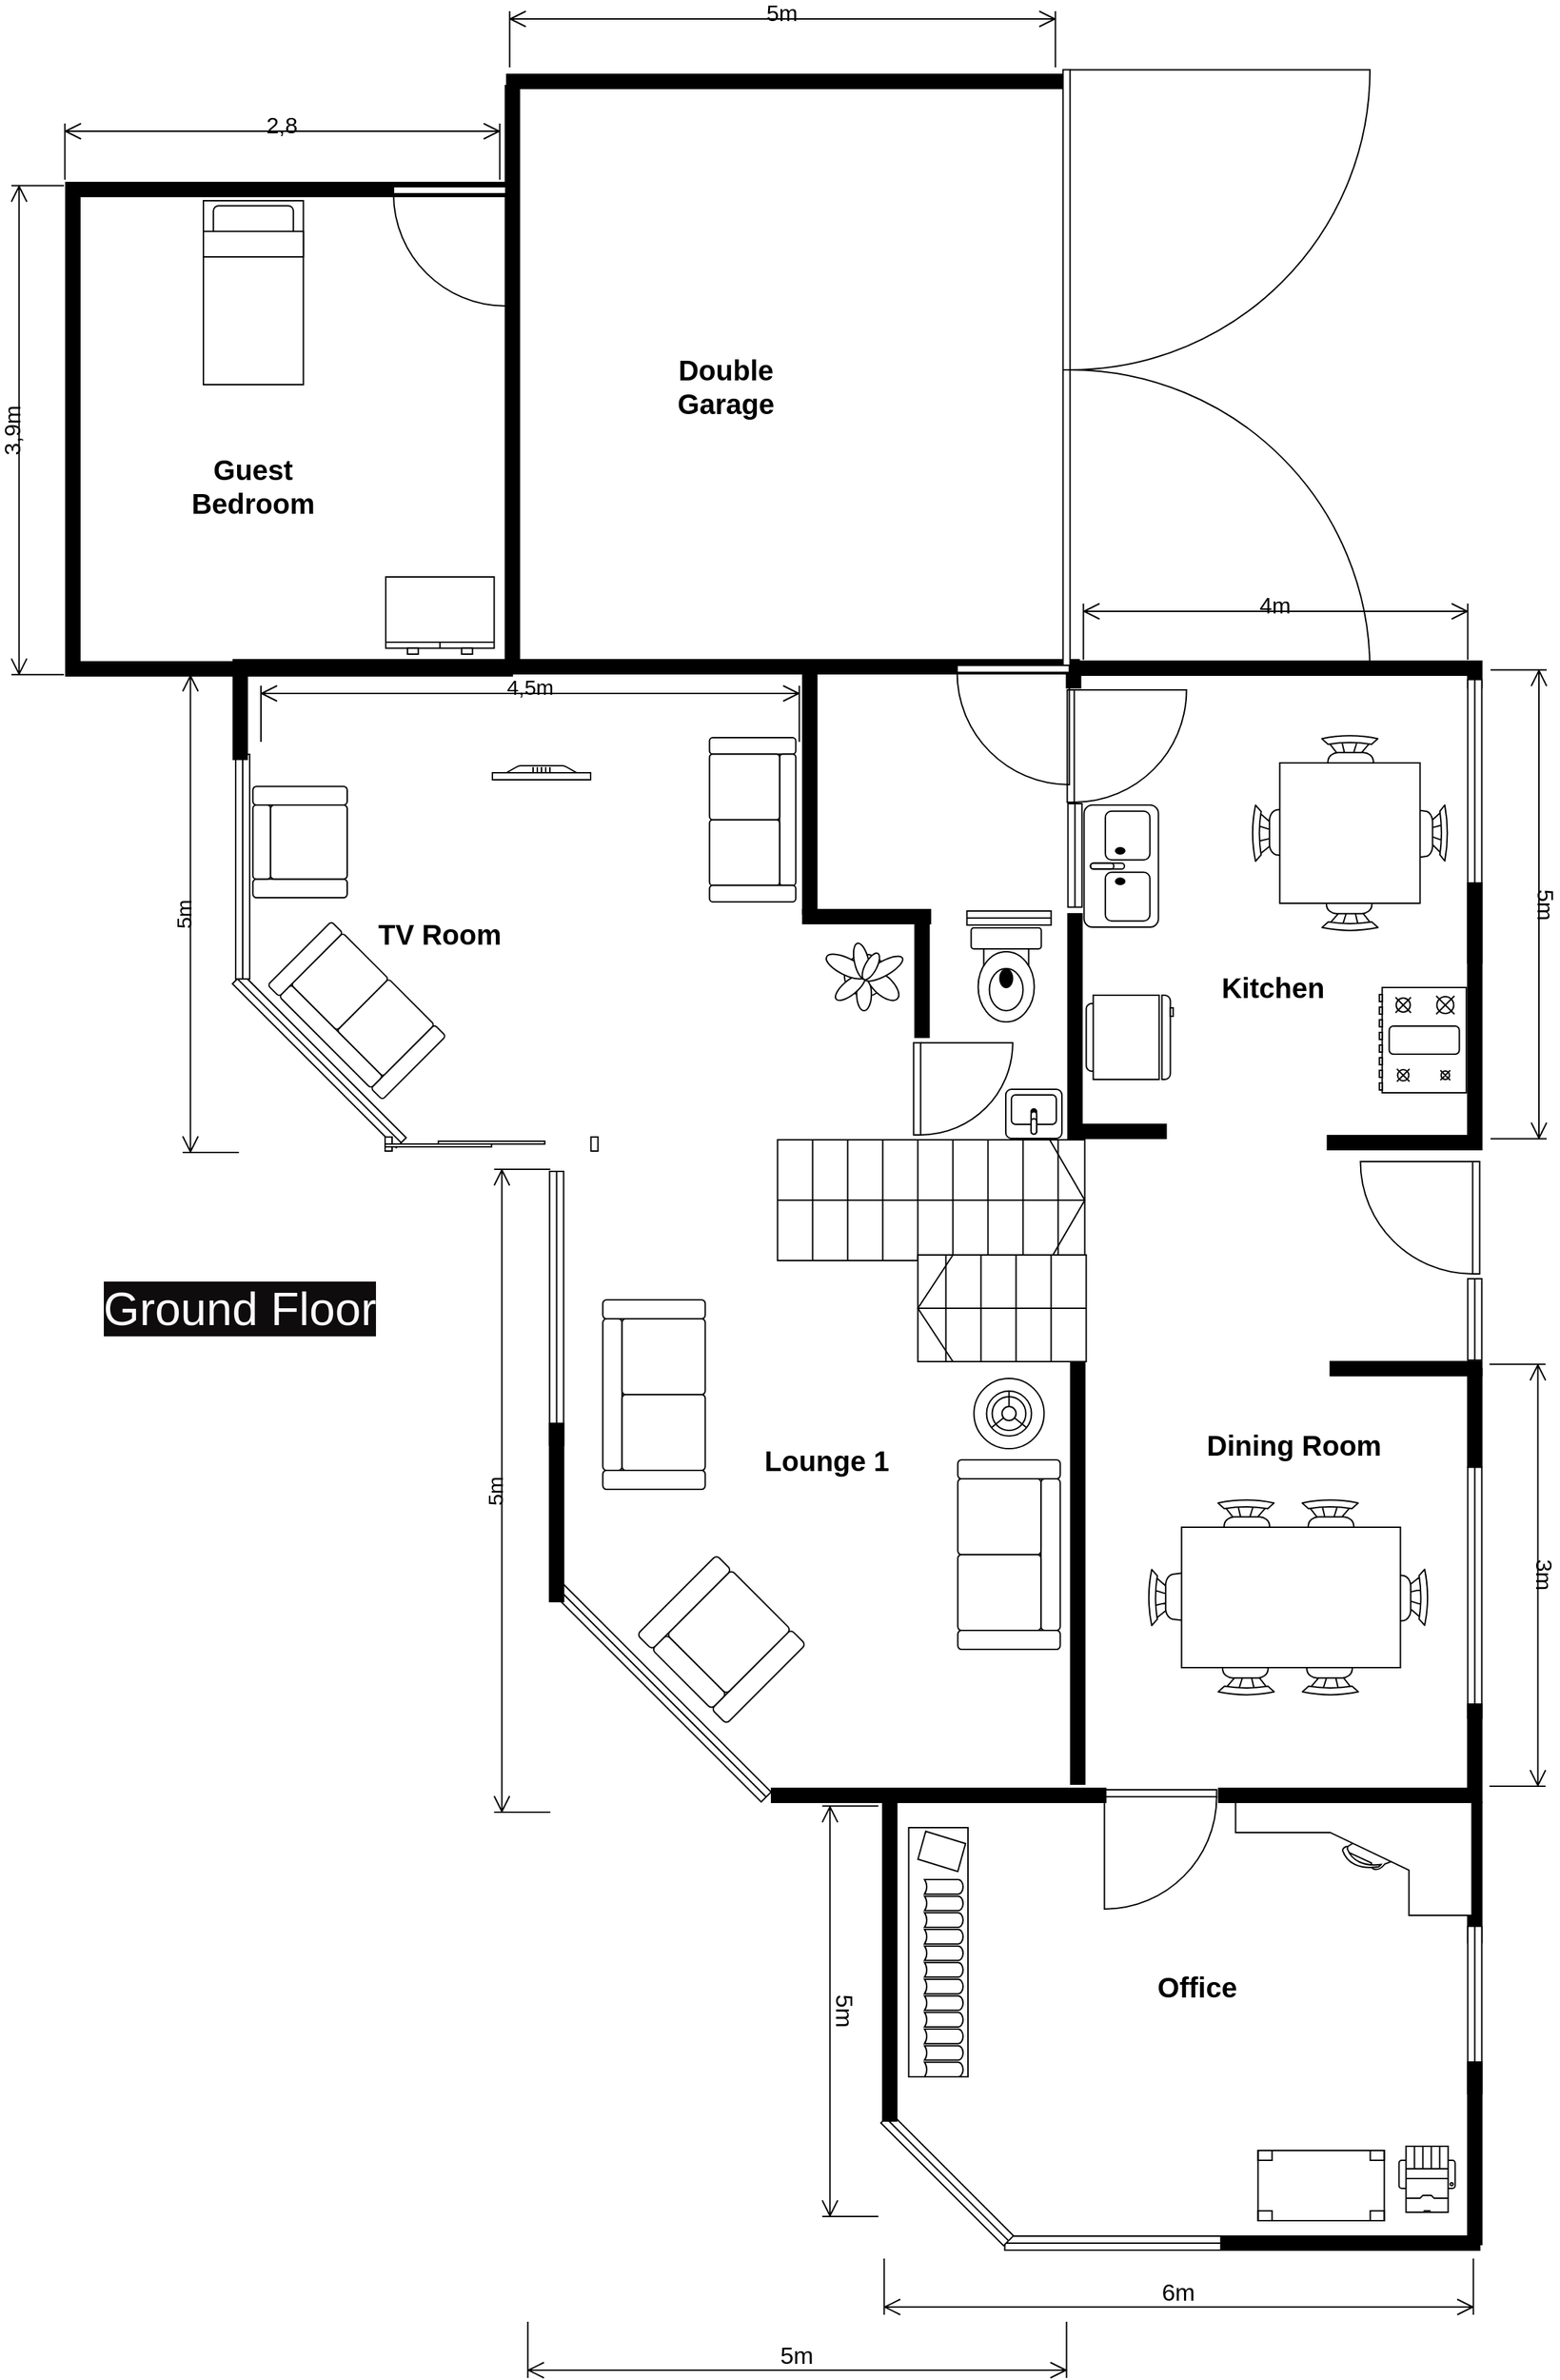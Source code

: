 <mxfile version="22.1.4" type="github" pages="2">
  <diagram id="TfJ3RopJOZgkZML33jeT" name="Ground floor">
    <mxGraphModel dx="3200" dy="3020" grid="1" gridSize="10" guides="1" tooltips="1" connect="1" arrows="1" fold="1" page="1" pageScale="1" pageWidth="850" pageHeight="1100" math="0" shadow="0">
      <root>
        <mxCell id="0" />
        <mxCell id="1" parent="0" />
        <mxCell id="dLeaGxL-0M-yPJVCzWEh-1" value="" style="verticalLabelPosition=bottom;html=1;verticalAlign=top;align=center;shape=mxgraph.floorplan.wallU;fillColor=strokeColor;" parent="1" vertex="1">
          <mxGeometry x="-774.75" y="-1580" width="296" height="19" as="geometry" />
        </mxCell>
        <mxCell id="dLeaGxL-0M-yPJVCzWEh-2" value="" style="verticalLabelPosition=bottom;html=1;verticalAlign=top;align=center;shape=mxgraph.floorplan.window;rotation=90;" parent="1" vertex="1">
          <mxGeometry x="-584.69" y="-1470.93" width="201.88" height="10" as="geometry" />
        </mxCell>
        <mxCell id="dLeaGxL-0M-yPJVCzWEh-3" value="" style="verticalLabelPosition=bottom;html=1;verticalAlign=top;align=left;shape=mxgraph.floorplan.doorRight;aspect=fixed;rotation=-90;" parent="1" vertex="1">
          <mxGeometry x="-771.75" y="-1562" width="80" height="85" as="geometry" />
        </mxCell>
        <mxCell id="dLeaGxL-0M-yPJVCzWEh-4" value="" style="verticalLabelPosition=bottom;html=1;verticalAlign=top;align=center;shape=mxgraph.floorplan.wall;fillColor=strokeColor;direction=south;" parent="1" vertex="1">
          <mxGeometry x="-488.75" y="-1422" width="10" height="190" as="geometry" />
        </mxCell>
        <mxCell id="dLeaGxL-0M-yPJVCzWEh-6" value="" style="verticalLabelPosition=bottom;html=1;verticalAlign=top;align=center;shape=mxgraph.floorplan.window;rotation=90;" parent="1" vertex="1">
          <mxGeometry x="-805.62" y="-1446.62" width="73.75" height="10" as="geometry" />
        </mxCell>
        <mxCell id="dLeaGxL-0M-yPJVCzWEh-7" value="" style="verticalLabelPosition=bottom;html=1;verticalAlign=top;align=center;shape=mxgraph.floorplan.wall;fillColor=strokeColor;direction=south;" parent="1" vertex="1">
          <mxGeometry x="-773.74" y="-1400" width="10" height="168" as="geometry" />
        </mxCell>
        <mxCell id="dLeaGxL-0M-yPJVCzWEh-8" value="" style="verticalLabelPosition=bottom;html=1;verticalAlign=top;align=center;shape=mxgraph.floorplan.doorLeft;aspect=fixed;rotation=90;" parent="1" vertex="1">
          <mxGeometry x="-562.75" y="-1226" width="80" height="85" as="geometry" />
        </mxCell>
        <mxCell id="dLeaGxL-0M-yPJVCzWEh-9" value="" style="verticalLabelPosition=bottom;html=1;verticalAlign=top;align=center;shape=mxgraph.floorplan.wall;fillColor=strokeColor;direction=south;rotation=90;" parent="1" vertex="1">
          <mxGeometry x="-541.25" y="-1289.5" width="10" height="105" as="geometry" />
        </mxCell>
        <mxCell id="dLeaGxL-0M-yPJVCzWEh-10" value="" style="verticalLabelPosition=bottom;html=1;verticalAlign=top;align=center;shape=mxgraph.floorplan.wall;fillColor=strokeColor;direction=south;rotation=90;" parent="1" vertex="1">
          <mxGeometry x="-537.75" y="-1130" width="10" height="108" as="geometry" />
        </mxCell>
        <mxCell id="dLeaGxL-0M-yPJVCzWEh-11" value="" style="verticalLabelPosition=bottom;html=1;verticalAlign=top;align=center;shape=mxgraph.floorplan.window;rotation=90;" parent="1" vertex="1">
          <mxGeometry x="-512.73" y="-1116.05" width="57.97" height="10" as="geometry" />
        </mxCell>
        <mxCell id="dLeaGxL-0M-yPJVCzWEh-12" value="" style="verticalLabelPosition=bottom;html=1;verticalAlign=top;align=center;shape=mxgraph.floorplan.window;rotation=90;" parent="1" vertex="1">
          <mxGeometry x="-573.12" y="-921.37" width="178.75" height="10" as="geometry" />
        </mxCell>
        <mxCell id="dLeaGxL-0M-yPJVCzWEh-13" value="" style="verticalLabelPosition=bottom;html=1;verticalAlign=top;align=center;shape=mxgraph.floorplan.wall;fillColor=strokeColor;direction=south;" parent="1" vertex="1">
          <mxGeometry x="-488.75" y="-1076" width="10" height="70" as="geometry" />
        </mxCell>
        <mxCell id="dLeaGxL-0M-yPJVCzWEh-14" value="" style="verticalLabelPosition=bottom;html=1;verticalAlign=top;align=center;shape=mxgraph.floorplan.wall;fillColor=strokeColor;direction=south;rotation=90;" parent="1" vertex="1">
          <mxGeometry x="-578.25" y="-865" width="10" height="186" as="geometry" />
        </mxCell>
        <mxCell id="dLeaGxL-0M-yPJVCzWEh-15" value="" style="verticalLabelPosition=bottom;html=1;verticalAlign=top;align=center;shape=mxgraph.floorplan.wall;fillColor=strokeColor;direction=south;" parent="1" vertex="1">
          <mxGeometry x="-488.75" y="-837" width="10" height="70" as="geometry" />
        </mxCell>
        <mxCell id="dLeaGxL-0M-yPJVCzWEh-18" value="" style="verticalLabelPosition=bottom;html=1;verticalAlign=top;align=center;shape=mxgraph.floorplan.stairs;" parent="1" vertex="1">
          <mxGeometry x="-980.75" y="-1239" width="219" height="86" as="geometry" />
        </mxCell>
        <mxCell id="dLeaGxL-0M-yPJVCzWEh-19" value="" style="verticalLabelPosition=bottom;html=1;verticalAlign=top;align=center;shape=mxgraph.floorplan.stairs;rotation=-180;" parent="1" vertex="1">
          <mxGeometry x="-880.72" y="-1157" width="119.98" height="76" as="geometry" />
        </mxCell>
        <mxCell id="dLeaGxL-0M-yPJVCzWEh-22" value="" style="verticalLabelPosition=bottom;html=1;verticalAlign=top;align=center;shape=mxgraph.floorplan.doorLeft;aspect=fixed;" parent="1" vertex="1">
          <mxGeometry x="-747.74" y="-776" width="80" height="85" as="geometry" />
        </mxCell>
        <mxCell id="dLeaGxL-0M-yPJVCzWEh-23" value="" style="verticalLabelPosition=bottom;html=1;verticalAlign=top;align=center;shape=mxgraph.floorplan.wall;fillColor=strokeColor;direction=south;" parent="1" vertex="1">
          <mxGeometry x="-488.75" y="-767" width="10" height="100" as="geometry" />
        </mxCell>
        <mxCell id="dLeaGxL-0M-yPJVCzWEh-24" value="" style="verticalLabelPosition=bottom;html=1;verticalAlign=top;align=center;shape=mxgraph.floorplan.window;rotation=90;" parent="1" vertex="1">
          <mxGeometry x="-543.43" y="-624.06" width="119.37" height="10" as="geometry" />
        </mxCell>
        <mxCell id="dLeaGxL-0M-yPJVCzWEh-25" value="" style="verticalLabelPosition=bottom;html=1;verticalAlign=top;align=center;shape=mxgraph.floorplan.wall;fillColor=strokeColor;direction=south;" parent="1" vertex="1">
          <mxGeometry x="-488.74" y="-582" width="10" height="130" as="geometry" />
        </mxCell>
        <mxCell id="dLeaGxL-0M-yPJVCzWEh-26" value="" style="verticalLabelPosition=bottom;html=1;verticalAlign=top;align=center;shape=mxgraph.floorplan.wall;fillColor=strokeColor;direction=south;rotation=90;" parent="1" vertex="1">
          <mxGeometry x="-578.25" y="-546" width="10" height="186" as="geometry" />
        </mxCell>
        <mxCell id="dLeaGxL-0M-yPJVCzWEh-27" value="" style="verticalLabelPosition=bottom;html=1;verticalAlign=top;align=center;shape=mxgraph.floorplan.window;" parent="1" vertex="1">
          <mxGeometry x="-818.75" y="-458" width="154" height="10" as="geometry" />
        </mxCell>
        <mxCell id="dLeaGxL-0M-yPJVCzWEh-28" value="" style="verticalLabelPosition=bottom;html=1;verticalAlign=top;align=center;shape=mxgraph.floorplan.window;rotation=45;" parent="1" vertex="1">
          <mxGeometry x="-921.66" y="-503.43" width="123.7" height="10" as="geometry" />
        </mxCell>
        <mxCell id="dLeaGxL-0M-yPJVCzWEh-29" value="" style="verticalLabelPosition=bottom;html=1;verticalAlign=top;align=center;shape=mxgraph.floorplan.wall;fillColor=strokeColor;direction=south;rotation=90;" parent="1" vertex="1">
          <mxGeometry x="-870.9" y="-891.11" width="10" height="238.22" as="geometry" />
        </mxCell>
        <mxCell id="dLeaGxL-0M-yPJVCzWEh-30" value="" style="verticalLabelPosition=bottom;html=1;verticalAlign=top;align=center;shape=mxgraph.floorplan.wall;fillColor=strokeColor;direction=south;" parent="1" vertex="1">
          <mxGeometry x="-905.75" y="-776" width="10" height="236" as="geometry" />
        </mxCell>
        <mxCell id="dLeaGxL-0M-yPJVCzWEh-31" value="" style="verticalLabelPosition=bottom;html=1;verticalAlign=top;align=center;shape=mxgraph.floorplan.refrigerator;rotation=-90;" parent="1" vertex="1">
          <mxGeometry x="-759.75" y="-1343" width="60" height="62" as="geometry" />
        </mxCell>
        <mxCell id="dLeaGxL-0M-yPJVCzWEh-34" value="" style="verticalLabelPosition=bottom;html=1;verticalAlign=top;align=center;shape=mxgraph.floorplan.wall;fillColor=strokeColor;direction=south;" parent="1" vertex="1">
          <mxGeometry x="-771.75" y="-1080" width="10" height="300" as="geometry" />
        </mxCell>
        <mxCell id="dLeaGxL-0M-yPJVCzWEh-35" value="" style="verticalLabelPosition=bottom;html=1;verticalAlign=top;align=center;shape=mxgraph.floorplan.chair;shadow=0;" parent="1" vertex="1">
          <mxGeometry x="-592.75" y="-1527.5" width="40" height="52" as="geometry" />
        </mxCell>
        <mxCell id="dLeaGxL-0M-yPJVCzWEh-36" value="" style="verticalLabelPosition=bottom;html=1;verticalAlign=top;align=center;shape=mxgraph.floorplan.chair;shadow=0;direction=west;" parent="1" vertex="1">
          <mxGeometry x="-592.75" y="-1439.5" width="40" height="52" as="geometry" />
        </mxCell>
        <mxCell id="dLeaGxL-0M-yPJVCzWEh-37" value="" style="verticalLabelPosition=bottom;html=1;verticalAlign=top;align=center;shape=mxgraph.floorplan.chair;shadow=0;direction=north;" parent="1" vertex="1">
          <mxGeometry x="-642.75" y="-1477.5" width="52" height="40" as="geometry" />
        </mxCell>
        <mxCell id="dLeaGxL-0M-yPJVCzWEh-38" value="" style="verticalLabelPosition=bottom;html=1;verticalAlign=top;align=center;shape=mxgraph.floorplan.chair;shadow=0;direction=south" parent="1" vertex="1">
          <mxGeometry x="-548.25" y="-1477.5" width="45.5" height="40" as="geometry" />
        </mxCell>
        <mxCell id="dLeaGxL-0M-yPJVCzWEh-39" value="" style="shape=rect;shadow=0;html=1;" parent="1" vertex="1">
          <mxGeometry x="-622.75" y="-1507.5" width="100" height="100" as="geometry" />
        </mxCell>
        <mxCell id="dLeaGxL-0M-yPJVCzWEh-41" value="" style="verticalLabelPosition=bottom;html=1;verticalAlign=top;align=center;shape=mxgraph.floorplan.sink_double2;rotation=-90;" parent="1" vertex="1">
          <mxGeometry x="-779.25" y="-1460.5" width="87" height="53" as="geometry" />
        </mxCell>
        <mxCell id="dLeaGxL-0M-yPJVCzWEh-43" value="" style="verticalLabelPosition=bottom;html=1;verticalAlign=top;align=center;shape=mxgraph.floorplan.window;rotation=-135;" parent="1" vertex="1">
          <mxGeometry x="-1169.76" y="-850.79" width="211.93" height="10" as="geometry" />
        </mxCell>
        <mxCell id="dLeaGxL-0M-yPJVCzWEh-45" value="" style="verticalLabelPosition=bottom;html=1;verticalAlign=top;align=center;shape=mxgraph.floorplan.window;rotation=-90;" parent="1" vertex="1">
          <mxGeometry x="-1235.74" y="-1124" width="195" height="10" as="geometry" />
        </mxCell>
        <mxCell id="dLeaGxL-0M-yPJVCzWEh-47" value="" style="verticalLabelPosition=bottom;html=1;verticalAlign=top;align=center;shape=mxgraph.floorplan.window;rotation=-135;" parent="1" vertex="1">
          <mxGeometry x="-1389.98" y="-1300.31" width="165.16" height="10" as="geometry" />
        </mxCell>
        <mxCell id="dLeaGxL-0M-yPJVCzWEh-48" value="" style="verticalLabelPosition=bottom;html=1;verticalAlign=top;align=center;shape=mxgraph.floorplan.window;rotation=90;" parent="1" vertex="1">
          <mxGeometry x="-1442.01" y="-1439.11" width="160" height="11" as="geometry" />
        </mxCell>
        <mxCell id="dLeaGxL-0M-yPJVCzWEh-52" value="" style="verticalLabelPosition=bottom;html=1;verticalAlign=top;align=center;shape=mxgraph.floorplan.wall;fillColor=strokeColor;direction=south;" parent="1" vertex="1">
          <mxGeometry x="-882.75" y="-1402" width="10" height="90" as="geometry" />
        </mxCell>
        <mxCell id="dLeaGxL-0M-yPJVCzWEh-53" value="" style="verticalLabelPosition=bottom;html=1;verticalAlign=top;align=center;shape=mxgraph.floorplan.doorRight;aspect=fixed;rotation=-90;" parent="1" vertex="1">
          <mxGeometry x="-881.7" y="-1310.18" width="65.64" height="69.74" as="geometry" />
        </mxCell>
        <mxCell id="dLeaGxL-0M-yPJVCzWEh-54" value="" style="verticalLabelPosition=bottom;html=1;verticalAlign=top;align=center;shape=mxgraph.floorplan.sink_22;rotation=-180;" parent="1" vertex="1">
          <mxGeometry x="-818.05" y="-1275" width="40" height="35" as="geometry" />
        </mxCell>
        <mxCell id="dLeaGxL-0M-yPJVCzWEh-55" value="" style="verticalLabelPosition=bottom;html=1;verticalAlign=top;align=center;shape=mxgraph.floorplan.toilet;" parent="1" vertex="1">
          <mxGeometry x="-842.75" y="-1390" width="50" height="67" as="geometry" />
        </mxCell>
        <mxCell id="dLeaGxL-0M-yPJVCzWEh-56" value="" style="verticalLabelPosition=bottom;html=1;verticalAlign=top;align=center;shape=mxgraph.floorplan.window;" parent="1" vertex="1">
          <mxGeometry x="-845.75" y="-1402" width="60" height="10" as="geometry" />
        </mxCell>
        <mxCell id="dLeaGxL-0M-yPJVCzWEh-57" value="" style="verticalLabelPosition=bottom;html=1;verticalAlign=top;align=center;shape=mxgraph.floorplan.wall;fillColor=strokeColor;" parent="1" vertex="1">
          <mxGeometry x="-962.75" y="-1403" width="91" height="10" as="geometry" />
        </mxCell>
        <mxCell id="dLeaGxL-0M-yPJVCzWEh-58" value="" style="verticalLabelPosition=bottom;html=1;verticalAlign=top;align=center;shape=mxgraph.floorplan.wall;fillColor=strokeColor;direction=south;" parent="1" vertex="1">
          <mxGeometry x="-962.75" y="-1570" width="10" height="170" as="geometry" />
        </mxCell>
        <mxCell id="dLeaGxL-0M-yPJVCzWEh-60" value="" style="verticalLabelPosition=bottom;html=1;verticalAlign=top;align=center;shape=mxgraph.floorplan.chair;shadow=0;" parent="1" vertex="1">
          <mxGeometry x="-666.75" y="-983" width="40" height="52" as="geometry" />
        </mxCell>
        <mxCell id="dLeaGxL-0M-yPJVCzWEh-61" value="" style="verticalLabelPosition=bottom;html=1;verticalAlign=top;align=center;shape=mxgraph.floorplan.chair;shadow=0;direction=west;" parent="1" vertex="1">
          <mxGeometry x="-666.75" y="-895" width="40" height="52" as="geometry" />
        </mxCell>
        <mxCell id="dLeaGxL-0M-yPJVCzWEh-62" value="" style="verticalLabelPosition=bottom;html=1;verticalAlign=top;align=center;shape=mxgraph.floorplan.chair;shadow=0;direction=north;" parent="1" vertex="1">
          <mxGeometry x="-716.75" y="-933" width="52" height="40" as="geometry" />
        </mxCell>
        <mxCell id="dLeaGxL-0M-yPJVCzWEh-63" value="" style="verticalLabelPosition=bottom;html=1;verticalAlign=top;align=center;shape=mxgraph.floorplan.chair;shadow=0;direction=south" parent="1" vertex="1">
          <mxGeometry x="-568.75" y="-933" width="52" height="40" as="geometry" />
        </mxCell>
        <mxCell id="dLeaGxL-0M-yPJVCzWEh-64" value="" style="verticalLabelPosition=bottom;html=1;verticalAlign=top;align=center;shape=mxgraph.floorplan.chair;shadow=0;" parent="1" vertex="1">
          <mxGeometry x="-606.75" y="-983" width="40" height="52" as="geometry" />
        </mxCell>
        <mxCell id="dLeaGxL-0M-yPJVCzWEh-65" value="" style="verticalLabelPosition=bottom;html=1;verticalAlign=top;align=center;shape=mxgraph.floorplan.chair;shadow=0;direction=west;" parent="1" vertex="1">
          <mxGeometry x="-606.75" y="-895" width="40" height="52" as="geometry" />
        </mxCell>
        <mxCell id="dLeaGxL-0M-yPJVCzWEh-66" value="" style="shape=rect;shadow=0;html=1;" parent="1" vertex="1">
          <mxGeometry x="-692.75" y="-963" width="156" height="100" as="geometry" />
        </mxCell>
        <mxCell id="dLeaGxL-0M-yPJVCzWEh-67" value="" style="verticalLabelPosition=bottom;html=1;verticalAlign=top;align=center;shape=mxgraph.floorplan.couch;rotation=90;" parent="1" vertex="1">
          <mxGeometry x="-883.25" y="-980" width="135" height="73" as="geometry" />
        </mxCell>
        <mxCell id="dLeaGxL-0M-yPJVCzWEh-69" value="" style="verticalLabelPosition=bottom;html=1;verticalAlign=top;align=center;shape=mxgraph.floorplan.sofa;rotation=-90;" parent="1" vertex="1">
          <mxGeometry x="-1360.75" y="-1484.75" width="79.25" height="67.25" as="geometry" />
        </mxCell>
        <mxCell id="dLeaGxL-0M-yPJVCzWEh-71" value="" style="verticalLabelPosition=bottom;html=1;verticalAlign=top;align=center;shape=mxgraph.floorplan.couch;rotation=-135;" parent="1" vertex="1">
          <mxGeometry x="-1338.41" y="-1363.08" width="115.51" height="64.09" as="geometry" />
        </mxCell>
        <mxCell id="dLeaGxL-0M-yPJVCzWEh-72" value="" style="verticalLabelPosition=bottom;html=1;verticalAlign=top;align=center;shape=mxgraph.floorplan.sofa;rotation=-135;" parent="1" vertex="1">
          <mxGeometry x="-1065.75" y="-923" width="90" height="80" as="geometry" />
        </mxCell>
        <mxCell id="dLeaGxL-0M-yPJVCzWEh-74" value="" style="verticalLabelPosition=bottom;html=1;verticalAlign=top;align=center;shape=mxgraph.floorplan.desk_corner;rotation=90;" parent="1" vertex="1">
          <mxGeometry x="-610.24" y="-811" width="80.49" height="168.5" as="geometry" />
        </mxCell>
        <mxCell id="dLeaGxL-0M-yPJVCzWEh-77" value="" style="verticalLabelPosition=bottom;html=1;verticalAlign=top;align=center;shape=mxgraph.floorplan.doorSlidingGlass;dx=0.25;rotation=0;" parent="1" vertex="1">
          <mxGeometry x="-1260.5" y="-1241" width="151.75" height="10" as="geometry" />
        </mxCell>
        <mxCell id="dLeaGxL-0M-yPJVCzWEh-83" value="" style="verticalLabelPosition=bottom;html=1;verticalAlign=top;align=center;shape=mxgraph.floorplan.flat_tv;" parent="1" vertex="1">
          <mxGeometry x="-1184" y="-1505.5" width="70" height="10" as="geometry" />
        </mxCell>
        <mxCell id="dLeaGxL-0M-yPJVCzWEh-85" value="" style="verticalLabelPosition=bottom;html=1;verticalAlign=top;align=center;shape=mxgraph.floorplan.range_2;rotation=90;" parent="1" vertex="1">
          <mxGeometry x="-558.25" y="-1341" width="75" height="62" as="geometry" />
        </mxCell>
        <mxCell id="dLeaGxL-0M-yPJVCzWEh-86" value="" style="verticalLabelPosition=bottom;html=1;verticalAlign=top;align=center;shape=mxgraph.floorplan.printer;" parent="1" vertex="1">
          <mxGeometry x="-537.75" y="-522" width="40" height="47" as="geometry" />
        </mxCell>
        <mxCell id="dLeaGxL-0M-yPJVCzWEh-87" value="" style="verticalLabelPosition=bottom;html=1;verticalAlign=top;align=center;shape=mxgraph.floorplan.table;" parent="1" vertex="1">
          <mxGeometry x="-638.25" y="-519" width="90" height="50" as="geometry" />
        </mxCell>
        <mxCell id="dLeaGxL-0M-yPJVCzWEh-88" value="" style="verticalLabelPosition=bottom;html=1;verticalAlign=top;align=center;shape=mxgraph.floorplan.wall;fillColor=strokeColor;" parent="1" vertex="1">
          <mxGeometry x="-771.75" y="-1250" width="68" height="10" as="geometry" />
        </mxCell>
        <mxCell id="dLeaGxL-0M-yPJVCzWEh-89" value="" style="verticalLabelPosition=bottom;html=1;verticalAlign=top;align=center;shape=mxgraph.floorplan.wall;fillColor=strokeColor;" parent="1" vertex="1">
          <mxGeometry x="-1368.75" y="-1581" width="603" height="10" as="geometry" />
        </mxCell>
        <mxCell id="dLeaGxL-0M-yPJVCzWEh-90" value="" style="verticalLabelPosition=bottom;html=1;verticalAlign=top;align=center;shape=mxgraph.floorplan.wall;fillColor=strokeColor;direction=south;" parent="1" vertex="1">
          <mxGeometry x="-1355.75" y="-1990" width="372" height="409" as="geometry" />
        </mxCell>
        <mxCell id="dLeaGxL-0M-yPJVCzWEh-91" value="" style="verticalLabelPosition=bottom;html=1;verticalAlign=top;align=center;shape=mxgraph.floorplan.wall;fillColor=strokeColor;" parent="1" vertex="1">
          <mxGeometry x="-1173.75" y="-1998" width="401" height="10" as="geometry" />
        </mxCell>
        <mxCell id="dLeaGxL-0M-yPJVCzWEh-99" value="" style="verticalLabelPosition=bottom;html=1;verticalAlign=top;align=center;shape=mxgraph.floorplan.floor_lamp;" parent="1" vertex="1">
          <mxGeometry x="-840.75" y="-1069" width="50" height="50" as="geometry" />
        </mxCell>
        <mxCell id="dLeaGxL-0M-yPJVCzWEh-101" value="" style="verticalLabelPosition=bottom;html=1;verticalAlign=top;align=center;shape=mxgraph.floorplan.plant;" parent="1" vertex="1">
          <mxGeometry x="-944" y="-1382" width="47" height="51" as="geometry" />
        </mxCell>
        <mxCell id="ZJI_Tr9L-ADof7SifKG1-2" value="" style="verticalLabelPosition=bottom;html=1;verticalAlign=top;align=center;shape=mxgraph.floorplan.doorDouble;aspect=fixed;rotation=-90;" parent="1" vertex="1">
          <mxGeometry x="-877.45" y="-1901.09" width="427.53" height="227.12" as="geometry" />
        </mxCell>
        <mxCell id="ZJI_Tr9L-ADof7SifKG1-3" value="" style="verticalLabelPosition=bottom;html=1;verticalAlign=top;align=center;shape=mxgraph.floorplan.bookcase;rotation=-90;" parent="1" vertex="1">
          <mxGeometry x="-954.87" y="-681.37" width="177.5" height="42.25" as="geometry" />
        </mxCell>
        <mxCell id="ZJI_Tr9L-ADof7SifKG1-4" value="Ground Floor" style="text;html=1;strokeColor=none;fillColor=none;align=center;verticalAlign=middle;whiteSpace=wrap;rounded=0;fontSize=33;labelBackgroundColor=#0e0c0c;fontColor=#fdfcfc;" parent="1" vertex="1">
          <mxGeometry x="-1491.75" y="-1169" width="256" height="100" as="geometry" />
        </mxCell>
        <mxCell id="ZJI_Tr9L-ADof7SifKG1-5" value="TV Room" style="text;html=1;strokeColor=none;fillColor=none;align=center;verticalAlign=middle;whiteSpace=wrap;rounded=0;fontSize=20;fontStyle=1" parent="1" vertex="1">
          <mxGeometry x="-1279.75" y="-1401" width="117" height="30" as="geometry" />
        </mxCell>
        <mxCell id="ZJI_Tr9L-ADof7SifKG1-6" value="Lounge 1" style="text;html=1;strokeColor=none;fillColor=none;align=center;verticalAlign=middle;whiteSpace=wrap;rounded=0;fontSize=20;fontStyle=1" parent="1" vertex="1">
          <mxGeometry x="-1004.5" y="-1026" width="117" height="30" as="geometry" />
        </mxCell>
        <mxCell id="ZJI_Tr9L-ADof7SifKG1-7" value="" style="verticalLabelPosition=bottom;html=1;verticalAlign=top;align=center;shape=mxgraph.floorplan.wall;fillColor=strokeColor;direction=south;" parent="1" vertex="1">
          <mxGeometry x="-1143.24" y="-1037" width="10" height="127" as="geometry" />
        </mxCell>
        <mxCell id="ZJI_Tr9L-ADof7SifKG1-8" value="Dining Room" style="text;html=1;strokeColor=none;fillColor=none;align=center;verticalAlign=middle;whiteSpace=wrap;rounded=0;fontSize=20;fontStyle=1" parent="1" vertex="1">
          <mxGeometry x="-676.75" y="-1037.5" width="128.5" height="30" as="geometry" />
        </mxCell>
        <mxCell id="ZJI_Tr9L-ADof7SifKG1-9" value="Kitchen" style="text;html=1;strokeColor=none;fillColor=none;align=center;verticalAlign=middle;whiteSpace=wrap;rounded=0;fontSize=20;fontStyle=1" parent="1" vertex="1">
          <mxGeometry x="-692.25" y="-1363.08" width="128.5" height="30" as="geometry" />
        </mxCell>
        <mxCell id="ZJI_Tr9L-ADof7SifKG1-11" value="Office" style="text;html=1;strokeColor=none;fillColor=none;align=center;verticalAlign=middle;whiteSpace=wrap;rounded=0;fontSize=20;fontStyle=1" parent="1" vertex="1">
          <mxGeometry x="-745.75" y="-651.5" width="128.5" height="30" as="geometry" />
        </mxCell>
        <mxCell id="ZJI_Tr9L-ADof7SifKG1-12" value="Double Garage" style="text;html=1;strokeColor=none;fillColor=none;align=center;verticalAlign=middle;whiteSpace=wrap;rounded=0;fontSize=20;fontStyle=1" parent="1" vertex="1">
          <mxGeometry x="-1075.75" y="-1791" width="117" height="30" as="geometry" />
        </mxCell>
        <mxCell id="ZJI_Tr9L-ADof7SifKG1-15" value="" style="verticalLabelPosition=bottom;html=1;verticalAlign=top;align=center;shape=mxgraph.floorplan.couch;rotation=-90;" parent="1" vertex="1">
          <mxGeometry x="-1136.3" y="-1094" width="135" height="73" as="geometry" />
        </mxCell>
        <mxCell id="afC8MgPaFyeKHxOdlVeM-1" value="" style="verticalLabelPosition=bottom;html=1;verticalAlign=top;align=center;shape=mxgraph.floorplan.couch;rotation=90;" parent="1" vertex="1">
          <mxGeometry x="-1057" y="-1497.75" width="117" height="61.5" as="geometry" />
        </mxCell>
        <mxCell id="afC8MgPaFyeKHxOdlVeM-2" value="&lt;font style=&quot;font-size: 17px;&quot;&gt;5m&lt;/font&gt;" style="shape=dimension;whiteSpace=wrap;html=1;align=center;points=[];verticalAlign=bottom;spacingBottom=3;labelBackgroundColor=none;rotation=90;" parent="1" vertex="1">
          <mxGeometry x="-1075.04" y="-638.15" width="292.34" height="40" as="geometry" />
        </mxCell>
        <mxCell id="afC8MgPaFyeKHxOdlVeM-3" value="&lt;font style=&quot;font-size: 17px;&quot;&gt;6m&lt;/font&gt;" style="shape=dimension;whiteSpace=wrap;html=1;align=center;points=[];verticalAlign=bottom;spacingBottom=3;labelBackgroundColor=none;rotation=0;" parent="1" vertex="1">
          <mxGeometry x="-904.75" y="-442" width="420" height="40" as="geometry" />
        </mxCell>
        <mxCell id="afC8MgPaFyeKHxOdlVeM-4" value="&lt;font style=&quot;font-size: 16px;&quot;&gt;4m&lt;/font&gt;" style="shape=dimension;direction=west;whiteSpace=wrap;html=1;align=center;points=[];verticalAlign=top;spacingTop=-15;labelBackgroundColor=none;" parent="1" vertex="1">
          <mxGeometry x="-762.73" y="-1621" width="273.98" height="40" as="geometry" />
        </mxCell>
        <mxCell id="afC8MgPaFyeKHxOdlVeM-5" value="&lt;span style=&quot;font-size: 16px;&quot;&gt;3m&lt;/span&gt;" style="shape=dimension;direction=west;whiteSpace=wrap;html=1;align=center;points=[];verticalAlign=top;spacingTop=-15;labelBackgroundColor=none;rotation=90;" parent="1" vertex="1">
          <mxGeometry x="-603.57" y="-948.8" width="300.62" height="40" as="geometry" />
        </mxCell>
        <mxCell id="afC8MgPaFyeKHxOdlVeM-6" value="&lt;span style=&quot;font-size: 16px;&quot;&gt;5m&lt;/span&gt;" style="shape=dimension;direction=west;whiteSpace=wrap;html=1;align=center;points=[];verticalAlign=top;spacingTop=-15;labelBackgroundColor=none;rotation=90;" parent="1" vertex="1">
          <mxGeometry x="-619.5" y="-1426.75" width="334" height="40" as="geometry" />
        </mxCell>
        <mxCell id="afC8MgPaFyeKHxOdlVeM-7" value="&lt;span style=&quot;font-size: 16px;&quot;&gt;3,9m&lt;/span&gt;" style="shape=dimension;direction=west;whiteSpace=wrap;html=1;align=center;points=[];verticalAlign=top;spacingTop=-15;labelBackgroundColor=none;rotation=-90;" parent="1" vertex="1">
          <mxGeometry x="-1682.35" y="-1763.3" width="348.43" height="37.5" as="geometry" />
        </mxCell>
        <mxCell id="afC8MgPaFyeKHxOdlVeM-8" value="&lt;span style=&quot;font-size: 16px;&quot;&gt;5m&lt;/span&gt;" style="shape=dimension;direction=west;whiteSpace=wrap;html=1;align=center;points=[];verticalAlign=top;spacingTop=-15;labelBackgroundColor=none;rotation=0;" parent="1" vertex="1">
          <mxGeometry x="-1171.7" y="-2043" width="389" height="40" as="geometry" />
        </mxCell>
        <mxCell id="afC8MgPaFyeKHxOdlVeM-9" value="&lt;font style=&quot;font-size: 15px;&quot;&gt;5m&lt;/font&gt;" style="shape=dimension;direction=south;whiteSpace=wrap;html=1;align=center;points=[];verticalAlign=top;labelBackgroundColor=none;horizontal=0;spacingTop=-15;" parent="1" vertex="1">
          <mxGeometry x="-1182.75" y="-1218" width="40" height="458" as="geometry" />
        </mxCell>
        <mxCell id="afC8MgPaFyeKHxOdlVeM-10" value="&lt;font style=&quot;font-size: 15px;&quot;&gt;5m&lt;br&gt;&lt;/font&gt;" style="shape=dimension;direction=south;whiteSpace=wrap;html=1;align=center;points=[];verticalAlign=top;labelBackgroundColor=none;horizontal=0;spacingTop=-15;" parent="1" vertex="1">
          <mxGeometry x="-1404.75" y="-1570" width="40" height="340" as="geometry" />
        </mxCell>
        <mxCell id="afC8MgPaFyeKHxOdlVeM-11" value="&lt;font style=&quot;font-size: 17px;&quot;&gt;5m&lt;/font&gt;" style="shape=dimension;whiteSpace=wrap;html=1;align=center;points=[];verticalAlign=bottom;spacingBottom=3;labelBackgroundColor=none;rotation=0;" parent="1" vertex="1">
          <mxGeometry x="-1158.75" y="-397" width="384" height="40" as="geometry" />
        </mxCell>
        <mxCell id="afC8MgPaFyeKHxOdlVeM-14" value="&lt;font style=&quot;font-size: 15px;&quot;&gt;4,5m&lt;/font&gt;" style="shape=dimension;direction=south;whiteSpace=wrap;html=1;align=center;points=[];verticalAlign=top;labelBackgroundColor=none;horizontal=0;spacingTop=-15;rotation=90;" parent="1" vertex="1">
          <mxGeometry x="-1177.12" y="-1734.37" width="40" height="383.75" as="geometry" />
        </mxCell>
        <mxCell id="59hUYJicJnO3x91iuMTW-1" value="" style="verticalLabelPosition=bottom;html=1;verticalAlign=top;align=center;shape=mxgraph.floorplan.wall;fillColor=strokeColor;direction=south;" parent="1" vertex="1">
          <mxGeometry x="-1368.75" y="-1577" width="10" height="67" as="geometry" />
        </mxCell>
        <mxCell id="59hUYJicJnO3x91iuMTW-2" value="" style="verticalLabelPosition=bottom;html=1;verticalAlign=top;align=center;shape=mxgraph.floorplan.doorRight;aspect=fixed;" parent="1" vertex="1">
          <mxGeometry x="-852.75" y="-1577" width="80" height="85" as="geometry" />
        </mxCell>
        <mxCell id="eSjCV1_jloJ_5-SLthVW-2" value="" style="verticalLabelPosition=bottom;html=1;verticalAlign=top;align=center;shape=mxgraph.floorplan.wallU;fillColor=strokeColor;rotation=-90;" parent="1" vertex="1">
          <mxGeometry x="-1504.72" y="-1904.36" width="351.55" height="318.27" as="geometry" />
        </mxCell>
        <mxCell id="eSjCV1_jloJ_5-SLthVW-3" value="" style="verticalLabelPosition=bottom;html=1;verticalAlign=top;align=center;shape=mxgraph.floorplan.doorRight;aspect=fixed;rotation=0;" parent="1" vertex="1">
          <mxGeometry x="-1254.5" y="-1918" width="80" height="85" as="geometry" />
        </mxCell>
        <mxCell id="iR2yha3exfRLZxDjQRqh-1" value="&lt;span style=&quot;font-size: 16px;&quot;&gt;2,8&lt;/span&gt;" style="shape=dimension;direction=west;whiteSpace=wrap;html=1;align=center;points=[];verticalAlign=top;spacingTop=-15;labelBackgroundColor=none;rotation=0;" parent="1" vertex="1">
          <mxGeometry x="-1488.75" y="-1963" width="310" height="40" as="geometry" />
        </mxCell>
        <mxCell id="iR2yha3exfRLZxDjQRqh-3" value="" style="verticalLabelPosition=bottom;html=1;verticalAlign=top;align=center;shape=mxgraph.floorplan.bed_single;" parent="1" vertex="1">
          <mxGeometry x="-1390" y="-1908" width="71.25" height="131" as="geometry" />
        </mxCell>
        <mxCell id="Dmay6ziZ0pWMV5cVhSrG-1" value="Guest Bedroom" style="text;html=1;strokeColor=none;fillColor=none;align=center;verticalAlign=middle;whiteSpace=wrap;rounded=0;fontSize=20;fontStyle=1" vertex="1" parent="1">
          <mxGeometry x="-1412.87" y="-1720" width="117" height="30" as="geometry" />
        </mxCell>
        <mxCell id="Dmay6ziZ0pWMV5cVhSrG-2" value="" style="verticalLabelPosition=bottom;html=1;verticalAlign=top;align=center;shape=mxgraph.floorplan.dresser;" vertex="1" parent="1">
          <mxGeometry x="-1260" y="-1640" width="77.25" height="55" as="geometry" />
        </mxCell>
      </root>
    </mxGraphModel>
  </diagram>
  <diagram id="jsEc85xILnkuP_YAg20E" name="Top Floor">
    <mxGraphModel dx="1900" dy="574" grid="1" gridSize="10" guides="1" tooltips="1" connect="1" arrows="1" fold="1" page="1" pageScale="1" pageWidth="850" pageHeight="1100" math="0" shadow="0">
      <root>
        <mxCell id="0" />
        <mxCell id="1" parent="0" />
        <mxCell id="3lmIftUTH2bkKnzdPWAi-16" value="" style="verticalLabelPosition=bottom;html=1;verticalAlign=top;align=center;shape=mxgraph.floorplan.stairs;" parent="1" vertex="1">
          <mxGeometry x="-96.42" y="400.25" width="254.4" height="124.87" as="geometry" />
        </mxCell>
        <mxCell id="3lmIftUTH2bkKnzdPWAi-17" value="" style="verticalLabelPosition=bottom;html=1;verticalAlign=top;align=center;shape=mxgraph.floorplan.stairs;rotation=-180;" parent="1" vertex="1">
          <mxGeometry x="22.93" y="525.12" width="133.05" height="109" as="geometry" />
        </mxCell>
        <mxCell id="3lmIftUTH2bkKnzdPWAi-36" value="" style="verticalLabelPosition=bottom;html=1;verticalAlign=top;align=center;shape=mxgraph.floorplan.window;rotation=-180;" parent="1" vertex="1">
          <mxGeometry x="-163.52" y="925.12" width="66.5" height="10" as="geometry" />
        </mxCell>
        <mxCell id="3lmIftUTH2bkKnzdPWAi-37" value="" style="verticalLabelPosition=bottom;html=1;verticalAlign=top;align=center;shape=mxgraph.floorplan.window;rotation=-135;" parent="1" vertex="1">
          <mxGeometry x="-268.67" y="881.62" width="123.62" height="10" as="geometry" />
        </mxCell>
        <mxCell id="3lmIftUTH2bkKnzdPWAi-41" value="" style="verticalLabelPosition=bottom;html=1;verticalAlign=top;align=center;shape=mxgraph.floorplan.wall;fillColor=strokeColor;" parent="1" vertex="1">
          <mxGeometry x="38.98" y="255.12" width="114" height="10" as="geometry" />
        </mxCell>
        <mxCell id="3lmIftUTH2bkKnzdPWAi-43" value="" style="verticalLabelPosition=bottom;html=1;verticalAlign=top;align=center;shape=mxgraph.floorplan.doorRight;aspect=fixed;rotation=0;" parent="1" vertex="1">
          <mxGeometry x="-240.51" y="524.93" width="84.89" height="90.19" as="geometry" />
        </mxCell>
        <mxCell id="3lmIftUTH2bkKnzdPWAi-44" value="" style="verticalLabelPosition=bottom;html=1;verticalAlign=top;align=center;shape=mxgraph.floorplan.sink_22;rotation=-180;" parent="1" vertex="1">
          <mxGeometry x="26.98" y="261.12" width="40" height="35" as="geometry" />
        </mxCell>
        <mxCell id="3lmIftUTH2bkKnzdPWAi-45" value="" style="verticalLabelPosition=bottom;html=1;verticalAlign=top;align=center;shape=mxgraph.floorplan.toilet;" parent="1" vertex="1">
          <mxGeometry x="-28.02" y="265.12" width="50" height="67" as="geometry" />
        </mxCell>
        <mxCell id="3lmIftUTH2bkKnzdPWAi-46" value="" style="verticalLabelPosition=bottom;html=1;verticalAlign=top;align=center;shape=mxgraph.floorplan.window;" parent="1" vertex="1">
          <mxGeometry x="70.98" y="255.12" width="60" height="10" as="geometry" />
        </mxCell>
        <mxCell id="3lmIftUTH2bkKnzdPWAi-47" value="" style="verticalLabelPosition=bottom;html=1;verticalAlign=top;align=center;shape=mxgraph.floorplan.wall;fillColor=strokeColor;" parent="1" vertex="1">
          <mxGeometry x="-42.02" y="255.12" width="91" height="10" as="geometry" />
        </mxCell>
        <mxCell id="3lmIftUTH2bkKnzdPWAi-48" value="" style="verticalLabelPosition=bottom;html=1;verticalAlign=top;align=center;shape=mxgraph.floorplan.wall;fillColor=strokeColor;direction=south;" parent="1" vertex="1">
          <mxGeometry x="-46.02" y="165.12" width="10" height="150" as="geometry" />
        </mxCell>
        <mxCell id="3lmIftUTH2bkKnzdPWAi-64" value="" style="verticalLabelPosition=bottom;html=1;verticalAlign=top;align=center;shape=mxgraph.floorplan.wall;fillColor=strokeColor;" parent="1" vertex="1">
          <mxGeometry x="-252.02" y="305.12" width="214" height="10" as="geometry" />
        </mxCell>
        <mxCell id="3lmIftUTH2bkKnzdPWAi-65" value="" style="verticalLabelPosition=bottom;html=1;verticalAlign=top;align=center;shape=mxgraph.floorplan.wall;fillColor=strokeColor;direction=south;" parent="1" vertex="1">
          <mxGeometry x="-252.02" y="165.12" width="10" height="200" as="geometry" />
        </mxCell>
        <mxCell id="3lmIftUTH2bkKnzdPWAi-66" value="" style="verticalLabelPosition=bottom;html=1;verticalAlign=top;align=center;shape=mxgraph.floorplan.doorLeft;aspect=fixed;rotation=-90;" parent="1" vertex="1">
          <mxGeometry x="-246.64" y="170.75" width="60" height="63.75" as="geometry" />
        </mxCell>
        <mxCell id="3lmIftUTH2bkKnzdPWAi-67" value="" style="verticalLabelPosition=bottom;html=1;verticalAlign=top;align=center;shape=mxgraph.floorplan.wall;fillColor=strokeColor;" parent="1" vertex="1">
          <mxGeometry x="-252.02" y="164.12" width="206" height="10" as="geometry" />
        </mxCell>
        <mxCell id="3lmIftUTH2bkKnzdPWAi-68" value="" style="verticalLabelPosition=bottom;html=1;verticalAlign=top;align=center;shape=mxgraph.floorplan.wall;fillColor=strokeColor;" parent="1" vertex="1">
          <mxGeometry x="-612.02" y="164.62" width="360" height="10" as="geometry" />
        </mxCell>
        <mxCell id="3lmIftUTH2bkKnzdPWAi-92" value="Top Floor" style="text;html=1;strokeColor=none;fillColor=none;align=center;verticalAlign=middle;whiteSpace=wrap;rounded=0;fontSize=33;labelBackgroundColor=#0e0c0c;fontColor=#fdfcfc;" parent="1" vertex="1">
          <mxGeometry x="-790" y="515.12" width="256" height="100" as="geometry" />
        </mxCell>
        <mxCell id="3lmIftUTH2bkKnzdPWAi-93" value="Bedroom 2" style="text;html=1;strokeColor=none;fillColor=none;align=center;verticalAlign=middle;whiteSpace=wrap;rounded=0;fontSize=20;fontStyle=1" parent="1" vertex="1">
          <mxGeometry x="-163.02" y="799.52" width="131" height="30" as="geometry" />
        </mxCell>
        <mxCell id="3lmIftUTH2bkKnzdPWAi-94" value="Bedroom 1" style="text;html=1;strokeColor=none;fillColor=none;align=center;verticalAlign=middle;whiteSpace=wrap;rounded=0;fontSize=20;fontStyle=1" parent="1" vertex="1">
          <mxGeometry x="-412.02" y="714.37" width="117" height="30" as="geometry" />
        </mxCell>
        <mxCell id="3lmIftUTH2bkKnzdPWAi-95" value="" style="verticalLabelPosition=bottom;html=1;verticalAlign=top;align=center;shape=mxgraph.floorplan.wall;fillColor=strokeColor;direction=south;" parent="1" vertex="1">
          <mxGeometry x="-250.51" y="525.12" width="10" height="320" as="geometry" />
        </mxCell>
        <mxCell id="3lmIftUTH2bkKnzdPWAi-98" value="Ensuite" style="text;html=1;strokeColor=none;fillColor=none;align=center;verticalAlign=middle;whiteSpace=wrap;rounded=0;fontSize=20;fontStyle=1" parent="1" vertex="1">
          <mxGeometry x="-196.02" y="186.12" width="128.5" height="30" as="geometry" />
        </mxCell>
        <mxCell id="3lmIftUTH2bkKnzdPWAi-102" value="" style="verticalLabelPosition=bottom;html=1;verticalAlign=top;align=center;shape=mxgraph.floorplan.wall;fillColor=strokeColor;" parent="1" vertex="1">
          <mxGeometry x="-512.02" y="445.12" width="270" height="10" as="geometry" />
        </mxCell>
        <mxCell id="3lmIftUTH2bkKnzdPWAi-104" value="" style="verticalLabelPosition=bottom;html=1;verticalAlign=top;align=center;shape=mxgraph.floorplan.bed_double;" parent="1" vertex="1">
          <mxGeometry x="-482.02" y="173.12" width="130" height="132" as="geometry" />
        </mxCell>
        <mxCell id="3lmIftUTH2bkKnzdPWAi-105" value="" style="verticalLabelPosition=bottom;html=1;verticalAlign=top;align=center;shape=mxgraph.floorplan.plant;" parent="1" vertex="1">
          <mxGeometry x="-583.02" y="174.12" width="47" height="51" as="geometry" />
        </mxCell>
        <mxCell id="3lmIftUTH2bkKnzdPWAi-106" value="" style="verticalLabelPosition=bottom;html=1;verticalAlign=top;align=center;shape=mxgraph.floorplan.wall;fillColor=strokeColor;direction=south;" parent="1" vertex="1">
          <mxGeometry x="-612.02" y="165.12" width="10" height="142" as="geometry" />
        </mxCell>
        <mxCell id="3lmIftUTH2bkKnzdPWAi-107" value="" style="verticalLabelPosition=bottom;html=1;verticalAlign=top;align=center;shape=mxgraph.floorplan.window;" parent="1" vertex="1">
          <mxGeometry x="-193.02" y="164.12" width="100" height="10" as="geometry" />
        </mxCell>
        <mxCell id="3lmIftUTH2bkKnzdPWAi-108" value="" style="verticalLabelPosition=bottom;html=1;verticalAlign=top;align=center;shape=mxgraph.floorplan.doorRight;aspect=fixed;rotation=90;" parent="1" vertex="1">
          <mxGeometry x="-324.51" y="365.12" width="80" height="85" as="geometry" />
        </mxCell>
        <mxCell id="3lmIftUTH2bkKnzdPWAi-109" value="" style="verticalLabelPosition=bottom;html=1;verticalAlign=top;align=center;shape=mxgraph.floorplan.shower2;" parent="1" vertex="1">
          <mxGeometry x="-123.02" y="235.12" width="77" height="64" as="geometry" />
        </mxCell>
        <mxCell id="3lmIftUTH2bkKnzdPWAi-110" value="" style="verticalLabelPosition=bottom;html=1;verticalAlign=top;align=center;shape=mxgraph.floorplan.toilet;rotation=-179;" parent="1" vertex="1">
          <mxGeometry x="-239.64" y="246.5" width="50" height="58" as="geometry" />
        </mxCell>
        <mxCell id="3lmIftUTH2bkKnzdPWAi-111" value="" style="verticalLabelPosition=bottom;html=1;verticalAlign=top;align=center;shape=mxgraph.floorplan.sink_1;rotation=90;" parent="1" vertex="1">
          <mxGeometry x="-82.02" y="183.62" width="40" height="35" as="geometry" />
        </mxCell>
        <mxCell id="3lmIftUTH2bkKnzdPWAi-112" value="Main Bedroom" style="text;html=1;strokeColor=none;fillColor=none;align=center;verticalAlign=middle;whiteSpace=wrap;rounded=0;fontSize=20;fontStyle=1" parent="1" vertex="1">
          <mxGeometry x="-516.27" y="366.81" width="154.25" height="30" as="geometry" />
        </mxCell>
        <mxCell id="3lmIftUTH2bkKnzdPWAi-113" value="" style="verticalLabelPosition=bottom;html=1;verticalAlign=top;align=center;shape=mxgraph.floorplan.wall;fillColor=strokeColor;" parent="1" vertex="1">
          <mxGeometry x="-337.02" y="836.12" width="90" height="10" as="geometry" />
        </mxCell>
        <mxCell id="3lmIftUTH2bkKnzdPWAi-114" value="" style="verticalLabelPosition=bottom;html=1;verticalAlign=top;align=center;shape=mxgraph.floorplan.window;rotation=-180;" parent="1" vertex="1">
          <mxGeometry x="-443.5" y="836.12" width="108.52" height="10" as="geometry" />
        </mxCell>
        <mxCell id="3lmIftUTH2bkKnzdPWAi-115" value="" style="verticalLabelPosition=bottom;html=1;verticalAlign=top;align=center;shape=mxgraph.floorplan.window;rotation=-135;" parent="1" vertex="1">
          <mxGeometry x="-534" y="798.37" width="110" height="10" as="geometry" />
        </mxCell>
        <mxCell id="3lmIftUTH2bkKnzdPWAi-116" value="" style="verticalLabelPosition=bottom;html=1;verticalAlign=top;align=center;shape=mxgraph.floorplan.wall;fillColor=strokeColor;direction=south;" parent="1" vertex="1">
          <mxGeometry x="-522.02" y="445.12" width="10" height="320" as="geometry" />
        </mxCell>
        <mxCell id="3lmIftUTH2bkKnzdPWAi-119" value="" style="verticalLabelPosition=bottom;html=1;verticalAlign=top;align=center;shape=mxgraph.floorplan.doorLeft;aspect=fixed;rotation=90;" parent="1" vertex="1">
          <mxGeometry x="-324.51" y="448.62" width="80" height="85" as="geometry" />
        </mxCell>
        <mxCell id="3lmIftUTH2bkKnzdPWAi-120" value="" style="verticalLabelPosition=bottom;html=1;verticalAlign=top;align=center;shape=mxgraph.floorplan.bed_double;rotation=90;" parent="1" vertex="1">
          <mxGeometry x="-393.02" y="555.12" width="115.7" height="155.15" as="geometry" />
        </mxCell>
        <mxCell id="3lmIftUTH2bkKnzdPWAi-39" value="" style="verticalLabelPosition=bottom;html=1;verticalAlign=top;align=center;shape=mxgraph.floorplan.window;rotation=-135;" parent="1" vertex="1">
          <mxGeometry x="-626.66" y="400.25" width="128.87" height="10" as="geometry" />
        </mxCell>
        <mxCell id="3lmIftUTH2bkKnzdPWAi-121" value="" style="verticalLabelPosition=bottom;html=1;verticalAlign=top;align=center;shape=mxgraph.floorplan.window;rotation=-90;" parent="1" vertex="1">
          <mxGeometry x="-637.02" y="330.12" width="60" height="10" as="geometry" />
        </mxCell>
        <mxCell id="3lmIftUTH2bkKnzdPWAi-122" value="" style="verticalLabelPosition=bottom;html=1;verticalAlign=top;align=center;shape=mxgraph.floorplan.wall;fillColor=strokeColor;direction=south;" parent="1" vertex="1">
          <mxGeometry x="24.98" y="525.12" width="10" height="410" as="geometry" />
        </mxCell>
        <mxCell id="3lmIftUTH2bkKnzdPWAi-123" value="" style="verticalLabelPosition=bottom;html=1;verticalAlign=top;align=center;shape=mxgraph.floorplan.wall;fillColor=strokeColor;" parent="1" vertex="1">
          <mxGeometry x="-152.02" y="524.12" width="182.02" height="10" as="geometry" />
        </mxCell>
        <mxCell id="3lmIftUTH2bkKnzdPWAi-124" value="" style="verticalLabelPosition=bottom;html=1;verticalAlign=top;align=center;shape=mxgraph.floorplan.shower2;" parent="1" vertex="1">
          <mxGeometry x="77.98" y="265.12" width="73" height="80" as="geometry" />
        </mxCell>
        <mxCell id="3lmIftUTH2bkKnzdPWAi-125" value="" style="verticalLabelPosition=bottom;html=1;verticalAlign=top;align=center;shape=mxgraph.floorplan.wall;fillColor=strokeColor;direction=south;" parent="1" vertex="1">
          <mxGeometry x="152.98" y="255.12" width="10" height="140" as="geometry" />
        </mxCell>
        <mxCell id="3lmIftUTH2bkKnzdPWAi-126" value="" style="verticalLabelPosition=bottom;html=1;verticalAlign=top;align=center;shape=mxgraph.floorplan.wall;fillColor=strokeColor;" parent="1" vertex="1">
          <mxGeometry x="-102.02" y="387.12" width="265" height="10" as="geometry" />
        </mxCell>
        <mxCell id="3lmIftUTH2bkKnzdPWAi-127" value="" style="verticalLabelPosition=bottom;html=1;verticalAlign=top;align=center;shape=mxgraph.floorplan.doorRight;aspect=fixed;rotation=-90;" parent="1" vertex="1">
          <mxGeometry x="-98.62" y="313.45" width="71.21" height="75.67" as="geometry" />
        </mxCell>
        <mxCell id="3lmIftUTH2bkKnzdPWAi-129" value="" style="verticalLabelPosition=bottom;html=1;verticalAlign=top;align=center;shape=mxgraph.floorplan.wall;fillColor=strokeColor;" parent="1" vertex="1">
          <mxGeometry x="-94.77" y="925.12" width="124.77" height="10" as="geometry" />
        </mxCell>
        <mxCell id="3lmIftUTH2bkKnzdPWAi-130" value="" style="verticalLabelPosition=bottom;html=1;verticalAlign=top;align=center;shape=mxgraph.floorplan.bed_double;rotation=90;" parent="1" vertex="1">
          <mxGeometry x="-155.62" y="634.12" width="120" height="155.15" as="geometry" />
        </mxCell>
        <mxCell id="3lmIftUTH2bkKnzdPWAi-137" value="" style="verticalLabelPosition=bottom;html=1;verticalAlign=top;align=center;shape=mxgraph.floorplan.chair;shadow=0;" parent="1" vertex="1">
          <mxGeometry x="-97.02" y="544.12" width="40" height="52" as="geometry" />
        </mxCell>
        <mxCell id="3lmIftUTH2bkKnzdPWAi-138" value="" style="verticalLabelPosition=bottom;html=1;verticalAlign=top;align=center;shape=mxgraph.floorplan.chair;shadow=0;rotation=180;" parent="1" vertex="1">
          <mxGeometry x="-97.02" y="582.12" width="40" height="52" as="geometry" />
        </mxCell>
        <mxCell id="3lmIftUTH2bkKnzdPWAi-139" value="" style="shape=rect;shadow=0;html=1;" parent="1" vertex="1">
          <mxGeometry x="-110.02" y="564.12" width="64" height="50" as="geometry" />
        </mxCell>
        <mxCell id="3lmIftUTH2bkKnzdPWAi-140" value="" style="verticalLabelPosition=bottom;html=1;verticalAlign=top;align=center;shape=mxgraph.floorplan.chair;shadow=0;" parent="1" vertex="1">
          <mxGeometry x="-484.79" y="465.12" width="40" height="52" as="geometry" />
        </mxCell>
        <mxCell id="3lmIftUTH2bkKnzdPWAi-141" value="" style="verticalLabelPosition=bottom;html=1;verticalAlign=top;align=center;shape=mxgraph.floorplan.chair;shadow=0;rotation=180;" parent="1" vertex="1">
          <mxGeometry x="-484.79" y="503.12" width="40" height="52" as="geometry" />
        </mxCell>
        <mxCell id="3lmIftUTH2bkKnzdPWAi-142" value="" style="shape=rect;shadow=0;html=1;" parent="1" vertex="1">
          <mxGeometry x="-497.79" y="485.12" width="64" height="50" as="geometry" />
        </mxCell>
        <mxCell id="3lmIftUTH2bkKnzdPWAi-143" value="" style="verticalLabelPosition=bottom;html=1;verticalAlign=top;align=center;shape=mxgraph.floorplan.plant;" parent="1" vertex="1">
          <mxGeometry x="-408.02" y="465.12" width="47" height="51" as="geometry" />
        </mxCell>
        <mxCell id="Q41Et9zAUoy3Z305gDON-1" value="Bathroom" style="text;html=1;strokeColor=none;fillColor=none;align=center;verticalAlign=middle;whiteSpace=wrap;rounded=0;fontSize=20;fontStyle=1" parent="1" vertex="1">
          <mxGeometry x="-35.62" y="350.12" width="154.25" height="30" as="geometry" />
        </mxCell>
        <mxCell id="0F2zF-cxnTJ62iHUKSNa-1" value="&lt;font style=&quot;font-size: 15px;&quot;&gt;5m&lt;/font&gt;" style="shape=dimension;direction=south;whiteSpace=wrap;html=1;align=center;points=[];verticalAlign=top;labelBackgroundColor=none;horizontal=0;spacingTop=-15;" parent="1" vertex="1">
          <mxGeometry x="-656.02" y="165.12" width="40" height="290" as="geometry" />
        </mxCell>
        <mxCell id="efLawNzU7m1icR6jC2ZX-1" value="&lt;font style=&quot;font-size: 15px;&quot;&gt;4m&lt;br&gt;&lt;/font&gt;" style="shape=dimension;direction=south;whiteSpace=wrap;html=1;align=center;points=[];verticalAlign=top;labelBackgroundColor=none;horizontal=0;spacingTop=-15;rotation=90;" parent="1" vertex="1">
          <mxGeometry x="-444.42" y="-42.13" width="40" height="362" as="geometry" />
        </mxCell>
        <mxCell id="EqubG-QAp7NOC-nDq8N6-1" value="&lt;font style=&quot;font-size: 15px;&quot;&gt;5m&lt;/font&gt;" style="shape=dimension;direction=south;whiteSpace=wrap;html=1;align=center;points=[];verticalAlign=top;labelBackgroundColor=none;horizontal=0;spacingTop=-15;" parent="1" vertex="1">
          <mxGeometry x="-576.02" y="465.12" width="40" height="390" as="geometry" />
        </mxCell>
        <mxCell id="NaTWwRx2G0ZEDItidh1a-1" value="&lt;font style=&quot;font-size: 15px;&quot;&gt;3,5m&lt;/font&gt;" style="shape=dimension;direction=south;whiteSpace=wrap;html=1;align=center;points=[];verticalAlign=top;labelBackgroundColor=none;horizontal=0;spacingTop=-15;rotation=-90;" parent="1" vertex="1">
          <mxGeometry x="-405.02" y="734.37" width="40" height="289.5" as="geometry" />
        </mxCell>
        <mxCell id="NaTWwRx2G0ZEDItidh1a-2" value="&lt;span style=&quot;font-size: 14px;&quot;&gt;3,6m&lt;/span&gt;" style="shape=dimension;direction=south;whiteSpace=wrap;html=1;align=center;points=[];verticalAlign=top;labelBackgroundColor=none;horizontal=0;spacingTop=-15;rotation=-180;" parent="1" vertex="1">
          <mxGeometry x="177.98" y="156.31" width="40" height="239" as="geometry" />
        </mxCell>
        <mxCell id="NaTWwRx2G0ZEDItidh1a-3" value="&lt;font style=&quot;font-size: 15px;&quot;&gt;3,2m&lt;br&gt;&lt;/font&gt;" style="shape=dimension;direction=south;whiteSpace=wrap;html=1;align=center;points=[];verticalAlign=top;labelBackgroundColor=none;horizontal=0;spacingTop=-15;rotation=-90;" parent="1" vertex="1">
          <mxGeometry x="-120.8" y="821.31" width="40" height="279.13" as="geometry" />
        </mxCell>
        <mxCell id="jFwr8Yh3OkNGtpTVQdaY-1" value="&lt;font style=&quot;font-size: 15px;&quot;&gt;4m&lt;/font&gt;" style="shape=dimension;direction=south;whiteSpace=wrap;html=1;align=center;points=[];verticalAlign=top;labelBackgroundColor=none;horizontal=0;spacingTop=-15;rotation=90;" parent="1" vertex="1">
          <mxGeometry x="-57.15" y="-67" width="40" height="411.75" as="geometry" />
        </mxCell>
        <mxCell id="jFwr8Yh3OkNGtpTVQdaY-2" value="&lt;font style=&quot;font-size: 15px;&quot;&gt;3,6m&lt;br&gt;&lt;/font&gt;" style="shape=dimension;direction=south;whiteSpace=wrap;html=1;align=center;points=[];verticalAlign=top;labelBackgroundColor=none;horizontal=0;spacingTop=-15;rotation=-180;" parent="1" vertex="1">
          <mxGeometry x="31.98" y="534.93" width="40" height="407.81" as="geometry" />
        </mxCell>
      </root>
    </mxGraphModel>
  </diagram>
</mxfile>
